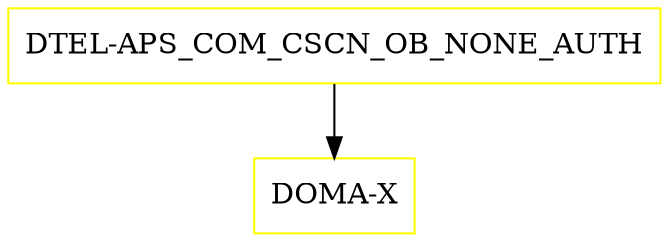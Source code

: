 digraph G {
  "DTEL-APS_COM_CSCN_OB_NONE_AUTH" [shape=box,color=yellow];
  "DOMA-X" [shape=box,color=yellow,URL="./DOMA_X.html"];
  "DTEL-APS_COM_CSCN_OB_NONE_AUTH" -> "DOMA-X";
}

